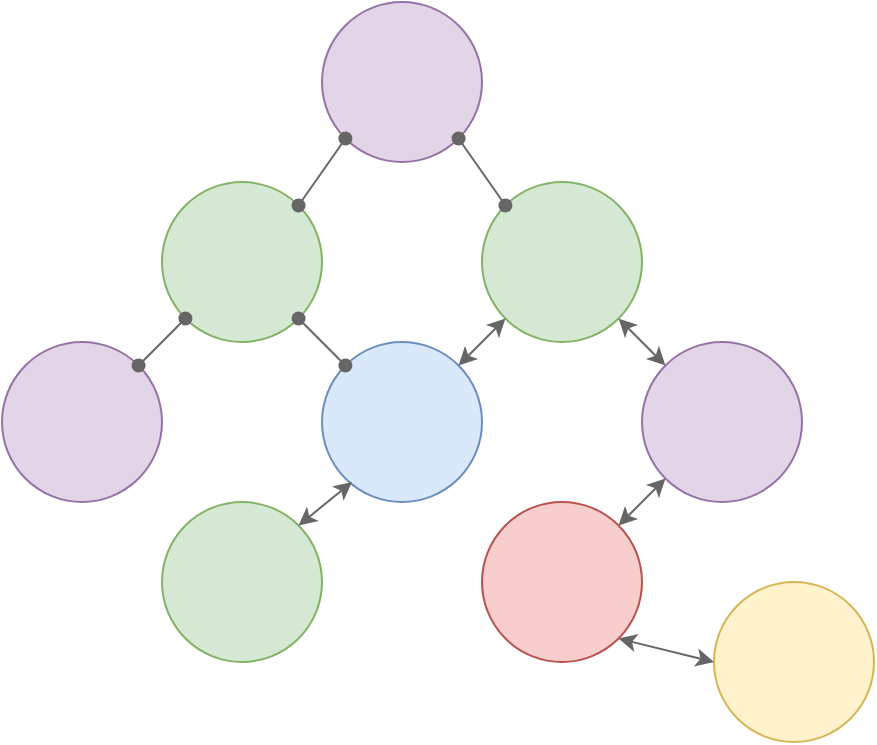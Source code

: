 <mxfile version="12.9.7"><diagram id="C5RBs43oDa-KdzZeNtuy" name="Page-1"><mxGraphModel dx="862" dy="514" grid="1" gridSize="10" guides="1" tooltips="1" connect="1" arrows="1" fold="1" page="1" pageScale="1" pageWidth="827" pageHeight="1169" math="0" shadow="0"><root><mxCell id="WIyWlLk6GJQsqaUBKTNV-0"/><mxCell id="WIyWlLk6GJQsqaUBKTNV-1" parent="WIyWlLk6GJQsqaUBKTNV-0"/><mxCell id="BCyCC0GK4JQ9Fj-68SJY-0" value="" style="ellipse;whiteSpace=wrap;html=1;aspect=fixed;fillColor=#dae8fc;strokeColor=#6c8ebf;" vertex="1" parent="WIyWlLk6GJQsqaUBKTNV-1"><mxGeometry x="374" y="360" width="80" height="80" as="geometry"/></mxCell><mxCell id="BCyCC0GK4JQ9Fj-68SJY-1" value="" style="ellipse;whiteSpace=wrap;html=1;aspect=fixed;fillColor=#d5e8d4;strokeColor=#82b366;" vertex="1" parent="WIyWlLk6GJQsqaUBKTNV-1"><mxGeometry x="294" y="280" width="80" height="80" as="geometry"/></mxCell><mxCell id="BCyCC0GK4JQ9Fj-68SJY-2" value="" style="ellipse;whiteSpace=wrap;html=1;aspect=fixed;fillColor=#d5e8d4;strokeColor=#82b366;" vertex="1" parent="WIyWlLk6GJQsqaUBKTNV-1"><mxGeometry x="454" y="280" width="80" height="80" as="geometry"/></mxCell><mxCell id="BCyCC0GK4JQ9Fj-68SJY-3" value="" style="ellipse;whiteSpace=wrap;html=1;aspect=fixed;fillColor=#d5e8d4;strokeColor=#82b366;" vertex="1" parent="WIyWlLk6GJQsqaUBKTNV-1"><mxGeometry x="294" y="440" width="80" height="80" as="geometry"/></mxCell><mxCell id="BCyCC0GK4JQ9Fj-68SJY-4" value="" style="ellipse;whiteSpace=wrap;html=1;aspect=fixed;fillColor=#f8cecc;strokeColor=#b85450;" vertex="1" parent="WIyWlLk6GJQsqaUBKTNV-1"><mxGeometry x="454" y="440" width="80" height="80" as="geometry"/></mxCell><mxCell id="BCyCC0GK4JQ9Fj-68SJY-5" value="" style="ellipse;whiteSpace=wrap;html=1;aspect=fixed;fillColor=#e1d5e7;strokeColor=#9673a6;" vertex="1" parent="WIyWlLk6GJQsqaUBKTNV-1"><mxGeometry x="214" y="360" width="80" height="80" as="geometry"/></mxCell><mxCell id="BCyCC0GK4JQ9Fj-68SJY-6" value="" style="ellipse;whiteSpace=wrap;html=1;aspect=fixed;fillColor=#e1d5e7;strokeColor=#9673a6;" vertex="1" parent="WIyWlLk6GJQsqaUBKTNV-1"><mxGeometry x="534" y="360" width="80" height="80" as="geometry"/></mxCell><mxCell id="BCyCC0GK4JQ9Fj-68SJY-7" value="" style="ellipse;whiteSpace=wrap;html=1;aspect=fixed;fillColor=#e1d5e7;strokeColor=#9673a6;" vertex="1" parent="WIyWlLk6GJQsqaUBKTNV-1"><mxGeometry x="374" y="190" width="80" height="80" as="geometry"/></mxCell><mxCell id="BCyCC0GK4JQ9Fj-68SJY-8" value="" style="ellipse;whiteSpace=wrap;html=1;aspect=fixed;fillColor=#fff2cc;strokeColor=#d6b656;" vertex="1" parent="WIyWlLk6GJQsqaUBKTNV-1"><mxGeometry x="570" y="480" width="80" height="80" as="geometry"/></mxCell><mxCell id="BCyCC0GK4JQ9Fj-68SJY-16" value="" style="endArrow=classic;html=1;exitX=1;exitY=0;exitDx=0;exitDy=0;startArrow=classic;startFill=1;fillColor=#f5f5f5;strokeColor=#666666;" edge="1" parent="WIyWlLk6GJQsqaUBKTNV-1" source="BCyCC0GK4JQ9Fj-68SJY-0" target="BCyCC0GK4JQ9Fj-68SJY-2"><mxGeometry width="50" height="50" relative="1" as="geometry"><mxPoint x="440" y="460" as="sourcePoint"/><mxPoint x="490" y="410" as="targetPoint"/></mxGeometry></mxCell><mxCell id="BCyCC0GK4JQ9Fj-68SJY-17" value="" style="endArrow=oval;html=1;exitX=0;exitY=0;exitDx=0;exitDy=0;entryX=1;entryY=1;entryDx=0;entryDy=0;startArrow=oval;startFill=1;fillColor=#f5f5f5;strokeColor=#666666;endFill=1;" edge="1" parent="WIyWlLk6GJQsqaUBKTNV-1" source="BCyCC0GK4JQ9Fj-68SJY-0" target="BCyCC0GK4JQ9Fj-68SJY-1"><mxGeometry width="50" height="50" relative="1" as="geometry"><mxPoint x="380" y="370" as="sourcePoint"/><mxPoint x="430" y="320" as="targetPoint"/></mxGeometry></mxCell><mxCell id="BCyCC0GK4JQ9Fj-68SJY-19" value="" style="endArrow=classic;html=1;entryX=1;entryY=0;entryDx=0;entryDy=0;exitX=0.188;exitY=0.875;exitDx=0;exitDy=0;exitPerimeter=0;startArrow=classic;startFill=1;fillColor=#f5f5f5;strokeColor=#666666;" edge="1" parent="WIyWlLk6GJQsqaUBKTNV-1" source="BCyCC0GK4JQ9Fj-68SJY-0" target="BCyCC0GK4JQ9Fj-68SJY-3"><mxGeometry width="50" height="50" relative="1" as="geometry"><mxPoint x="389" y="425" as="sourcePoint"/><mxPoint x="439" y="375" as="targetPoint"/></mxGeometry></mxCell><mxCell id="BCyCC0GK4JQ9Fj-68SJY-21" value="" style="endArrow=classic;html=1;exitX=1;exitY=1;exitDx=0;exitDy=0;startArrow=classic;startFill=1;fillColor=#f5f5f5;strokeColor=#666666;" edge="1" parent="WIyWlLk6GJQsqaUBKTNV-1" source="BCyCC0GK4JQ9Fj-68SJY-2" target="BCyCC0GK4JQ9Fj-68SJY-6"><mxGeometry width="50" height="50" relative="1" as="geometry"><mxPoint x="440" y="460" as="sourcePoint"/><mxPoint x="490" y="410" as="targetPoint"/></mxGeometry></mxCell><mxCell id="BCyCC0GK4JQ9Fj-68SJY-22" value="" style="endArrow=classic;html=1;exitX=0;exitY=1;exitDx=0;exitDy=0;entryX=1;entryY=0;entryDx=0;entryDy=0;startArrow=classic;startFill=1;fillColor=#f5f5f5;strokeColor=#666666;" edge="1" parent="WIyWlLk6GJQsqaUBKTNV-1" source="BCyCC0GK4JQ9Fj-68SJY-6" target="BCyCC0GK4JQ9Fj-68SJY-4"><mxGeometry width="50" height="50" relative="1" as="geometry"><mxPoint x="440" y="460" as="sourcePoint"/><mxPoint x="490" y="410" as="targetPoint"/></mxGeometry></mxCell><mxCell id="BCyCC0GK4JQ9Fj-68SJY-23" value="" style="endArrow=classic;html=1;exitX=1;exitY=1;exitDx=0;exitDy=0;entryX=0;entryY=0.5;entryDx=0;entryDy=0;startArrow=classic;startFill=1;fillColor=#f5f5f5;strokeColor=#666666;" edge="1" parent="WIyWlLk6GJQsqaUBKTNV-1" source="BCyCC0GK4JQ9Fj-68SJY-4" target="BCyCC0GK4JQ9Fj-68SJY-8"><mxGeometry width="50" height="50" relative="1" as="geometry"><mxPoint x="470" y="490" as="sourcePoint"/><mxPoint x="520" y="440" as="targetPoint"/></mxGeometry></mxCell><mxCell id="BCyCC0GK4JQ9Fj-68SJY-24" value="" style="endArrow=oval;html=1;exitX=1;exitY=0;exitDx=0;exitDy=0;entryX=0;entryY=1;entryDx=0;entryDy=0;startArrow=oval;startFill=1;fillColor=#f5f5f5;strokeColor=#666666;endFill=1;" edge="1" parent="WIyWlLk6GJQsqaUBKTNV-1" source="BCyCC0GK4JQ9Fj-68SJY-1" target="BCyCC0GK4JQ9Fj-68SJY-7"><mxGeometry width="50" height="50" relative="1" as="geometry"><mxPoint x="470" y="340" as="sourcePoint"/><mxPoint x="520" y="290" as="targetPoint"/></mxGeometry></mxCell><mxCell id="BCyCC0GK4JQ9Fj-68SJY-25" value="" style="endArrow=oval;html=1;exitX=0;exitY=0;exitDx=0;exitDy=0;entryX=1;entryY=1;entryDx=0;entryDy=0;strokeColor=#666666;startArrow=oval;startFill=1;fillColor=#f5f5f5;endFill=1;" edge="1" parent="WIyWlLk6GJQsqaUBKTNV-1" source="BCyCC0GK4JQ9Fj-68SJY-2" target="BCyCC0GK4JQ9Fj-68SJY-7"><mxGeometry width="50" height="50" relative="1" as="geometry"><mxPoint x="470" y="340" as="sourcePoint"/><mxPoint x="520" y="290" as="targetPoint"/></mxGeometry></mxCell><mxCell id="BCyCC0GK4JQ9Fj-68SJY-26" value="" style="endArrow=oval;html=1;exitX=0;exitY=1;exitDx=0;exitDy=0;entryX=1;entryY=0;entryDx=0;entryDy=0;startArrow=oval;startFill=1;fillColor=#f5f5f5;strokeColor=#666666;endFill=1;" edge="1" parent="WIyWlLk6GJQsqaUBKTNV-1" source="BCyCC0GK4JQ9Fj-68SJY-1" target="BCyCC0GK4JQ9Fj-68SJY-5"><mxGeometry width="50" height="50" relative="1" as="geometry"><mxPoint x="390" y="440" as="sourcePoint"/><mxPoint x="440" y="390" as="targetPoint"/></mxGeometry></mxCell></root></mxGraphModel></diagram></mxfile>
